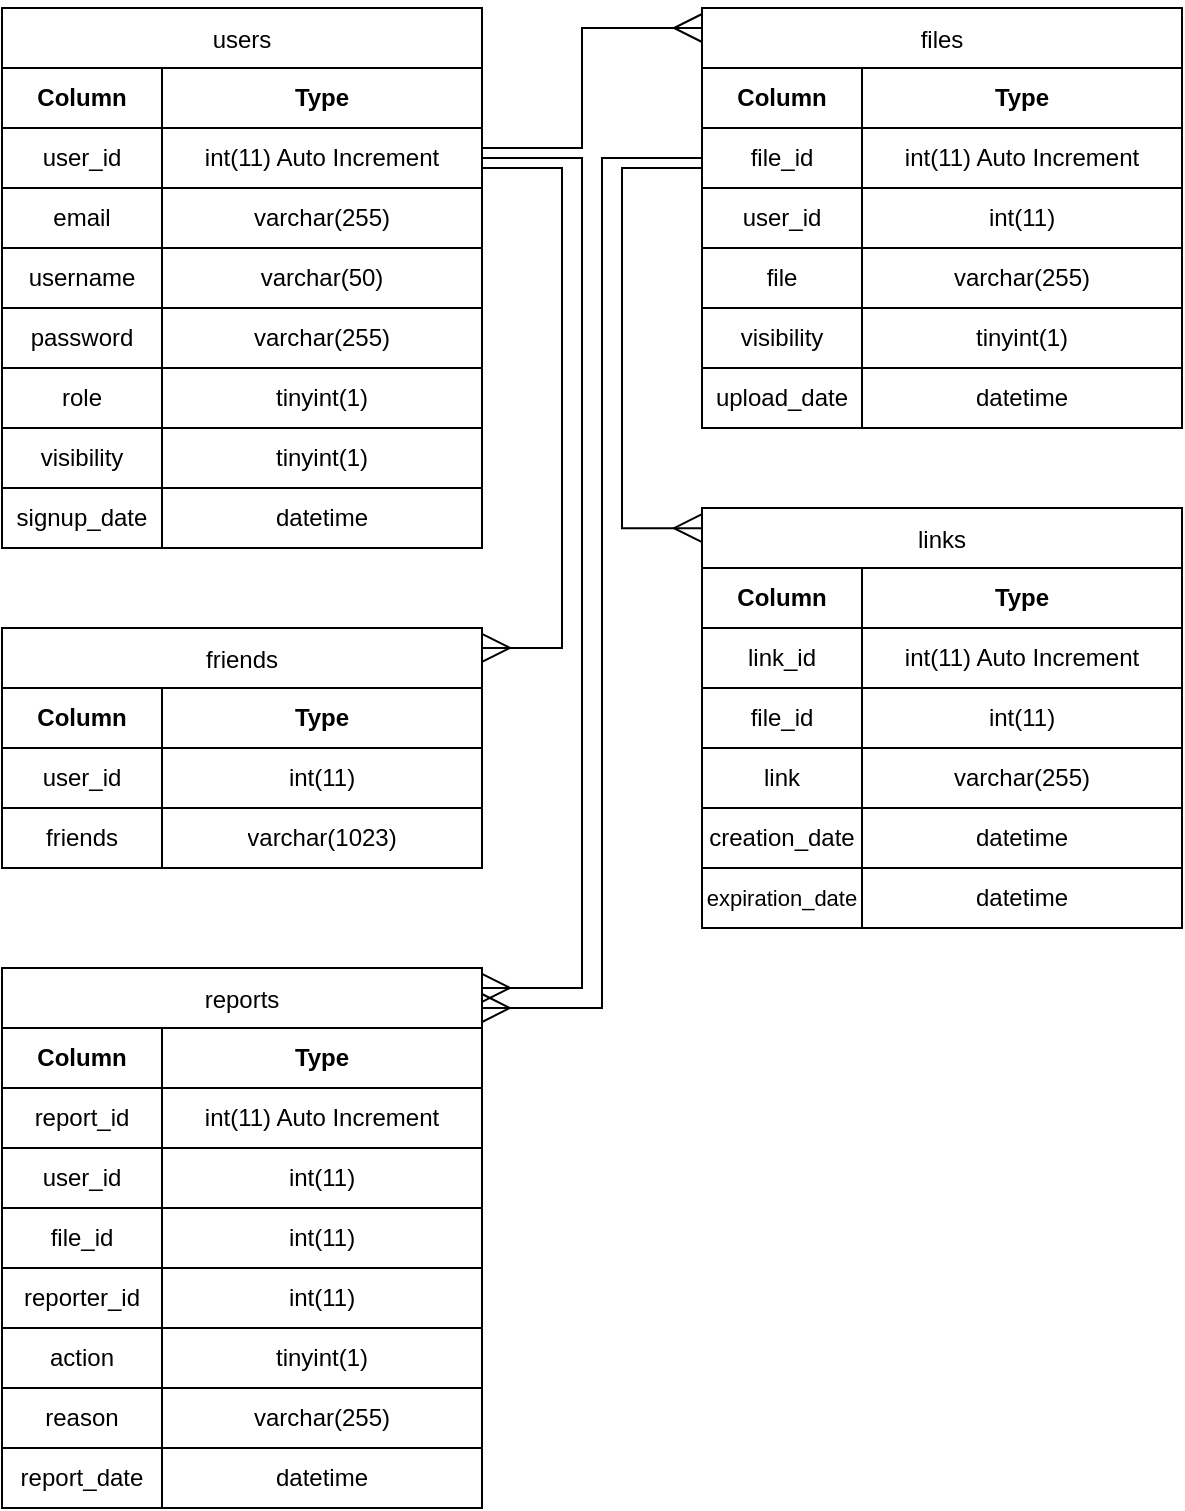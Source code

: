 <mxfile version="20.8.16" type="device"><diagram name="Page-1" id="G2izDF74WhUzhPc2PE-J"><mxGraphModel dx="1434" dy="888" grid="1" gridSize="10" guides="1" tooltips="1" connect="1" arrows="1" fold="1" page="1" pageScale="1" pageWidth="827" pageHeight="1169" math="0" shadow="0"><root><mxCell id="0"/><mxCell id="1" parent="0"/><mxCell id="OBdcrok81roxmmiWcDIv-5" value="users" style="shape=table;startSize=30;container=1;collapsible=0;childLayout=tableLayout;" parent="1" vertex="1"><mxGeometry x="40" y="40" width="240" height="270.0" as="geometry"/></mxCell><mxCell id="OBdcrok81roxmmiWcDIv-6" value="" style="shape=tableRow;horizontal=0;startSize=0;swimlaneHead=0;swimlaneBody=0;strokeColor=inherit;top=0;left=0;bottom=0;right=0;collapsible=0;dropTarget=0;fillColor=none;points=[[0,0.5],[1,0.5]];portConstraint=eastwest;" parent="OBdcrok81roxmmiWcDIv-5" vertex="1"><mxGeometry y="30" width="240" height="30" as="geometry"/></mxCell><mxCell id="OBdcrok81roxmmiWcDIv-7" value="&lt;b&gt;Column&lt;/b&gt;" style="shape=partialRectangle;html=1;whiteSpace=wrap;connectable=0;strokeColor=inherit;overflow=hidden;fillColor=none;top=0;left=0;bottom=0;right=0;pointerEvents=1;" parent="OBdcrok81roxmmiWcDIv-6" vertex="1"><mxGeometry width="80" height="30" as="geometry"><mxRectangle width="80" height="30" as="alternateBounds"/></mxGeometry></mxCell><mxCell id="OBdcrok81roxmmiWcDIv-8" value="&lt;b&gt;Type&lt;/b&gt;" style="shape=partialRectangle;html=1;whiteSpace=wrap;connectable=0;strokeColor=inherit;overflow=hidden;fillColor=none;top=0;left=0;bottom=0;right=0;pointerEvents=1;" parent="OBdcrok81roxmmiWcDIv-6" vertex="1"><mxGeometry x="80" width="160" height="30" as="geometry"><mxRectangle width="160" height="30" as="alternateBounds"/></mxGeometry></mxCell><mxCell id="OBdcrok81roxmmiWcDIv-9" value="" style="shape=tableRow;horizontal=0;startSize=0;swimlaneHead=0;swimlaneBody=0;strokeColor=inherit;top=0;left=0;bottom=0;right=0;collapsible=0;dropTarget=0;fillColor=none;points=[[0,0.5],[1,0.5]];portConstraint=eastwest;" parent="OBdcrok81roxmmiWcDIv-5" vertex="1"><mxGeometry y="60" width="240" height="30" as="geometry"/></mxCell><mxCell id="OBdcrok81roxmmiWcDIv-10" value="user_id" style="shape=partialRectangle;html=1;whiteSpace=wrap;connectable=0;strokeColor=inherit;overflow=hidden;fillColor=none;top=0;left=0;bottom=0;right=0;pointerEvents=1;" parent="OBdcrok81roxmmiWcDIv-9" vertex="1"><mxGeometry width="80" height="30" as="geometry"><mxRectangle width="80" height="30" as="alternateBounds"/></mxGeometry></mxCell><mxCell id="OBdcrok81roxmmiWcDIv-11" value="int(11) Auto Increment" style="shape=partialRectangle;html=1;whiteSpace=wrap;connectable=0;strokeColor=inherit;overflow=hidden;fillColor=none;top=0;left=0;bottom=0;right=0;pointerEvents=1;" parent="OBdcrok81roxmmiWcDIv-9" vertex="1"><mxGeometry x="80" width="160" height="30" as="geometry"><mxRectangle width="160" height="30" as="alternateBounds"/></mxGeometry></mxCell><mxCell id="OBdcrok81roxmmiWcDIv-12" value="" style="shape=tableRow;horizontal=0;startSize=0;swimlaneHead=0;swimlaneBody=0;strokeColor=inherit;top=0;left=0;bottom=0;right=0;collapsible=0;dropTarget=0;fillColor=none;points=[[0,0.5],[1,0.5]];portConstraint=eastwest;" parent="OBdcrok81roxmmiWcDIv-5" vertex="1"><mxGeometry y="90" width="240" height="30" as="geometry"/></mxCell><mxCell id="OBdcrok81roxmmiWcDIv-13" value="email" style="shape=partialRectangle;html=1;whiteSpace=wrap;connectable=0;strokeColor=inherit;overflow=hidden;fillColor=none;top=0;left=0;bottom=0;right=0;pointerEvents=1;" parent="OBdcrok81roxmmiWcDIv-12" vertex="1"><mxGeometry width="80" height="30" as="geometry"><mxRectangle width="80" height="30" as="alternateBounds"/></mxGeometry></mxCell><mxCell id="OBdcrok81roxmmiWcDIv-14" value="varchar(255)" style="shape=partialRectangle;html=1;whiteSpace=wrap;connectable=0;strokeColor=inherit;overflow=hidden;fillColor=none;top=0;left=0;bottom=0;right=0;pointerEvents=1;" parent="OBdcrok81roxmmiWcDIv-12" vertex="1"><mxGeometry x="80" width="160" height="30" as="geometry"><mxRectangle width="160" height="30" as="alternateBounds"/></mxGeometry></mxCell><mxCell id="OBdcrok81roxmmiWcDIv-15" value="" style="shape=tableRow;horizontal=0;startSize=0;swimlaneHead=0;swimlaneBody=0;strokeColor=inherit;top=0;left=0;bottom=0;right=0;collapsible=0;dropTarget=0;fillColor=none;points=[[0,0.5],[1,0.5]];portConstraint=eastwest;" parent="OBdcrok81roxmmiWcDIv-5" vertex="1"><mxGeometry y="120" width="240" height="30" as="geometry"/></mxCell><mxCell id="OBdcrok81roxmmiWcDIv-16" value="username" style="shape=partialRectangle;html=1;whiteSpace=wrap;connectable=0;strokeColor=inherit;overflow=hidden;fillColor=none;top=0;left=0;bottom=0;right=0;pointerEvents=1;" parent="OBdcrok81roxmmiWcDIv-15" vertex="1"><mxGeometry width="80" height="30" as="geometry"><mxRectangle width="80" height="30" as="alternateBounds"/></mxGeometry></mxCell><mxCell id="OBdcrok81roxmmiWcDIv-17" value="varchar(50)" style="shape=partialRectangle;html=1;whiteSpace=wrap;connectable=0;strokeColor=inherit;overflow=hidden;fillColor=none;top=0;left=0;bottom=0;right=0;pointerEvents=1;" parent="OBdcrok81roxmmiWcDIv-15" vertex="1"><mxGeometry x="80" width="160" height="30" as="geometry"><mxRectangle width="160" height="30" as="alternateBounds"/></mxGeometry></mxCell><mxCell id="OBdcrok81roxmmiWcDIv-18" value="" style="shape=tableRow;horizontal=0;startSize=0;swimlaneHead=0;swimlaneBody=0;strokeColor=inherit;top=0;left=0;bottom=0;right=0;collapsible=0;dropTarget=0;fillColor=none;points=[[0,0.5],[1,0.5]];portConstraint=eastwest;" parent="OBdcrok81roxmmiWcDIv-5" vertex="1"><mxGeometry y="150" width="240" height="30" as="geometry"/></mxCell><mxCell id="OBdcrok81roxmmiWcDIv-19" value="password" style="shape=partialRectangle;html=1;whiteSpace=wrap;connectable=0;strokeColor=inherit;overflow=hidden;fillColor=none;top=0;left=0;bottom=0;right=0;pointerEvents=1;" parent="OBdcrok81roxmmiWcDIv-18" vertex="1"><mxGeometry width="80" height="30" as="geometry"><mxRectangle width="80" height="30" as="alternateBounds"/></mxGeometry></mxCell><mxCell id="OBdcrok81roxmmiWcDIv-20" value="varchar(255)" style="shape=partialRectangle;html=1;whiteSpace=wrap;connectable=0;strokeColor=inherit;overflow=hidden;fillColor=none;top=0;left=0;bottom=0;right=0;pointerEvents=1;" parent="OBdcrok81roxmmiWcDIv-18" vertex="1"><mxGeometry x="80" width="160" height="30" as="geometry"><mxRectangle width="160" height="30" as="alternateBounds"/></mxGeometry></mxCell><mxCell id="OBdcrok81roxmmiWcDIv-21" value="" style="shape=tableRow;horizontal=0;startSize=0;swimlaneHead=0;swimlaneBody=0;strokeColor=inherit;top=0;left=0;bottom=0;right=0;collapsible=0;dropTarget=0;fillColor=none;points=[[0,0.5],[1,0.5]];portConstraint=eastwest;" parent="OBdcrok81roxmmiWcDIv-5" vertex="1"><mxGeometry y="180" width="240" height="30" as="geometry"/></mxCell><mxCell id="OBdcrok81roxmmiWcDIv-22" value="role" style="shape=partialRectangle;html=1;whiteSpace=wrap;connectable=0;strokeColor=inherit;overflow=hidden;fillColor=none;top=0;left=0;bottom=0;right=0;pointerEvents=1;" parent="OBdcrok81roxmmiWcDIv-21" vertex="1"><mxGeometry width="80" height="30" as="geometry"><mxRectangle width="80" height="30" as="alternateBounds"/></mxGeometry></mxCell><mxCell id="OBdcrok81roxmmiWcDIv-23" value="tinyint(1)" style="shape=partialRectangle;html=1;whiteSpace=wrap;connectable=0;strokeColor=inherit;overflow=hidden;fillColor=none;top=0;left=0;bottom=0;right=0;pointerEvents=1;" parent="OBdcrok81roxmmiWcDIv-21" vertex="1"><mxGeometry x="80" width="160" height="30" as="geometry"><mxRectangle width="160" height="30" as="alternateBounds"/></mxGeometry></mxCell><mxCell id="OBdcrok81roxmmiWcDIv-24" value="" style="shape=tableRow;horizontal=0;startSize=0;swimlaneHead=0;swimlaneBody=0;strokeColor=inherit;top=0;left=0;bottom=0;right=0;collapsible=0;dropTarget=0;fillColor=none;points=[[0,0.5],[1,0.5]];portConstraint=eastwest;" parent="OBdcrok81roxmmiWcDIv-5" vertex="1"><mxGeometry y="210" width="240" height="30" as="geometry"/></mxCell><mxCell id="OBdcrok81roxmmiWcDIv-25" value="visibility" style="shape=partialRectangle;html=1;whiteSpace=wrap;connectable=0;strokeColor=inherit;overflow=hidden;fillColor=none;top=0;left=0;bottom=0;right=0;pointerEvents=1;" parent="OBdcrok81roxmmiWcDIv-24" vertex="1"><mxGeometry width="80" height="30" as="geometry"><mxRectangle width="80" height="30" as="alternateBounds"/></mxGeometry></mxCell><mxCell id="OBdcrok81roxmmiWcDIv-26" value="tinyint(1)" style="shape=partialRectangle;html=1;whiteSpace=wrap;connectable=0;strokeColor=inherit;overflow=hidden;fillColor=none;top=0;left=0;bottom=0;right=0;pointerEvents=1;" parent="OBdcrok81roxmmiWcDIv-24" vertex="1"><mxGeometry x="80" width="160" height="30" as="geometry"><mxRectangle width="160" height="30" as="alternateBounds"/></mxGeometry></mxCell><mxCell id="OBdcrok81roxmmiWcDIv-27" value="" style="shape=tableRow;horizontal=0;startSize=0;swimlaneHead=0;swimlaneBody=0;strokeColor=inherit;top=0;left=0;bottom=0;right=0;collapsible=0;dropTarget=0;fillColor=none;points=[[0,0.5],[1,0.5]];portConstraint=eastwest;" parent="OBdcrok81roxmmiWcDIv-5" vertex="1"><mxGeometry y="240" width="240" height="30" as="geometry"/></mxCell><mxCell id="OBdcrok81roxmmiWcDIv-28" value="signup_date" style="shape=partialRectangle;html=1;whiteSpace=wrap;connectable=0;strokeColor=inherit;overflow=hidden;fillColor=none;top=0;left=0;bottom=0;right=0;pointerEvents=1;" parent="OBdcrok81roxmmiWcDIv-27" vertex="1"><mxGeometry width="80" height="30" as="geometry"><mxRectangle width="80" height="30" as="alternateBounds"/></mxGeometry></mxCell><mxCell id="OBdcrok81roxmmiWcDIv-29" value="datetime" style="shape=partialRectangle;html=1;whiteSpace=wrap;connectable=0;strokeColor=inherit;overflow=hidden;fillColor=none;top=0;left=0;bottom=0;right=0;pointerEvents=1;" parent="OBdcrok81roxmmiWcDIv-27" vertex="1"><mxGeometry x="80" width="160" height="30" as="geometry"><mxRectangle width="160" height="30" as="alternateBounds"/></mxGeometry></mxCell><mxCell id="OBdcrok81roxmmiWcDIv-50" value="friends" style="shape=table;startSize=30;container=1;collapsible=0;childLayout=tableLayout;" parent="1" vertex="1"><mxGeometry x="40" y="350" width="240" height="120" as="geometry"/></mxCell><mxCell id="OBdcrok81roxmmiWcDIv-51" value="" style="shape=tableRow;horizontal=0;startSize=0;swimlaneHead=0;swimlaneBody=0;strokeColor=inherit;top=0;left=0;bottom=0;right=0;collapsible=0;dropTarget=0;fillColor=none;points=[[0,0.5],[1,0.5]];portConstraint=eastwest;" parent="OBdcrok81roxmmiWcDIv-50" vertex="1"><mxGeometry y="30" width="240" height="30" as="geometry"/></mxCell><mxCell id="OBdcrok81roxmmiWcDIv-52" value="&lt;b&gt;Column&lt;/b&gt;" style="shape=partialRectangle;html=1;whiteSpace=wrap;connectable=0;strokeColor=inherit;overflow=hidden;fillColor=none;top=0;left=0;bottom=0;right=0;pointerEvents=1;" parent="OBdcrok81roxmmiWcDIv-51" vertex="1"><mxGeometry width="80" height="30" as="geometry"><mxRectangle width="80" height="30" as="alternateBounds"/></mxGeometry></mxCell><mxCell id="OBdcrok81roxmmiWcDIv-53" value="&lt;b&gt;Type&lt;/b&gt;" style="shape=partialRectangle;html=1;whiteSpace=wrap;connectable=0;strokeColor=inherit;overflow=hidden;fillColor=none;top=0;left=0;bottom=0;right=0;pointerEvents=1;" parent="OBdcrok81roxmmiWcDIv-51" vertex="1"><mxGeometry x="80" width="160" height="30" as="geometry"><mxRectangle width="160" height="30" as="alternateBounds"/></mxGeometry></mxCell><mxCell id="OBdcrok81roxmmiWcDIv-54" value="" style="shape=tableRow;horizontal=0;startSize=0;swimlaneHead=0;swimlaneBody=0;strokeColor=inherit;top=0;left=0;bottom=0;right=0;collapsible=0;dropTarget=0;fillColor=none;points=[[0,0.5],[1,0.5]];portConstraint=eastwest;" parent="OBdcrok81roxmmiWcDIv-50" vertex="1"><mxGeometry y="60" width="240" height="30" as="geometry"/></mxCell><mxCell id="OBdcrok81roxmmiWcDIv-55" value="user_id" style="shape=partialRectangle;html=1;whiteSpace=wrap;connectable=0;strokeColor=inherit;overflow=hidden;fillColor=none;top=0;left=0;bottom=0;right=0;pointerEvents=1;" parent="OBdcrok81roxmmiWcDIv-54" vertex="1"><mxGeometry width="80" height="30" as="geometry"><mxRectangle width="80" height="30" as="alternateBounds"/></mxGeometry></mxCell><mxCell id="OBdcrok81roxmmiWcDIv-56" value="int(11)" style="shape=partialRectangle;html=1;whiteSpace=wrap;connectable=0;strokeColor=inherit;overflow=hidden;fillColor=none;top=0;left=0;bottom=0;right=0;pointerEvents=1;" parent="OBdcrok81roxmmiWcDIv-54" vertex="1"><mxGeometry x="80" width="160" height="30" as="geometry"><mxRectangle width="160" height="30" as="alternateBounds"/></mxGeometry></mxCell><mxCell id="OBdcrok81roxmmiWcDIv-57" value="" style="shape=tableRow;horizontal=0;startSize=0;swimlaneHead=0;swimlaneBody=0;strokeColor=inherit;top=0;left=0;bottom=0;right=0;collapsible=0;dropTarget=0;fillColor=none;points=[[0,0.5],[1,0.5]];portConstraint=eastwest;" parent="OBdcrok81roxmmiWcDIv-50" vertex="1"><mxGeometry y="90" width="240" height="30" as="geometry"/></mxCell><mxCell id="OBdcrok81roxmmiWcDIv-58" value="friends" style="shape=partialRectangle;html=1;whiteSpace=wrap;connectable=0;strokeColor=inherit;overflow=hidden;fillColor=none;top=0;left=0;bottom=0;right=0;pointerEvents=1;" parent="OBdcrok81roxmmiWcDIv-57" vertex="1"><mxGeometry width="80" height="30" as="geometry"><mxRectangle width="80" height="30" as="alternateBounds"/></mxGeometry></mxCell><mxCell id="OBdcrok81roxmmiWcDIv-59" value="varchar(1023)" style="shape=partialRectangle;html=1;whiteSpace=wrap;connectable=0;strokeColor=inherit;overflow=hidden;fillColor=none;top=0;left=0;bottom=0;right=0;pointerEvents=1;" parent="OBdcrok81roxmmiWcDIv-57" vertex="1"><mxGeometry x="80" width="160" height="30" as="geometry"><mxRectangle width="160" height="30" as="alternateBounds"/></mxGeometry></mxCell><mxCell id="OBdcrok81roxmmiWcDIv-62" value="reports" style="shape=table;startSize=30;container=1;collapsible=0;childLayout=tableLayout;" parent="1" vertex="1"><mxGeometry x="40" y="520" width="240" height="270" as="geometry"/></mxCell><mxCell id="OBdcrok81roxmmiWcDIv-63" value="" style="shape=tableRow;horizontal=0;startSize=0;swimlaneHead=0;swimlaneBody=0;strokeColor=inherit;top=0;left=0;bottom=0;right=0;collapsible=0;dropTarget=0;fillColor=none;points=[[0,0.5],[1,0.5]];portConstraint=eastwest;" parent="OBdcrok81roxmmiWcDIv-62" vertex="1"><mxGeometry y="30" width="240" height="30" as="geometry"/></mxCell><mxCell id="OBdcrok81roxmmiWcDIv-64" value="&lt;b&gt;Column&lt;/b&gt;" style="shape=partialRectangle;html=1;whiteSpace=wrap;connectable=0;strokeColor=inherit;overflow=hidden;fillColor=none;top=0;left=0;bottom=0;right=0;pointerEvents=1;" parent="OBdcrok81roxmmiWcDIv-63" vertex="1"><mxGeometry width="80" height="30" as="geometry"><mxRectangle width="80" height="30" as="alternateBounds"/></mxGeometry></mxCell><mxCell id="OBdcrok81roxmmiWcDIv-65" value="Type" style="shape=partialRectangle;html=1;whiteSpace=wrap;connectable=0;strokeColor=inherit;overflow=hidden;fillColor=none;top=0;left=0;bottom=0;right=0;pointerEvents=1;fontStyle=1" parent="OBdcrok81roxmmiWcDIv-63" vertex="1"><mxGeometry x="80" width="160" height="30" as="geometry"><mxRectangle width="160" height="30" as="alternateBounds"/></mxGeometry></mxCell><mxCell id="OBdcrok81roxmmiWcDIv-66" value="" style="shape=tableRow;horizontal=0;startSize=0;swimlaneHead=0;swimlaneBody=0;strokeColor=inherit;top=0;left=0;bottom=0;right=0;collapsible=0;dropTarget=0;fillColor=none;points=[[0,0.5],[1,0.5]];portConstraint=eastwest;" parent="OBdcrok81roxmmiWcDIv-62" vertex="1"><mxGeometry y="60" width="240" height="30" as="geometry"/></mxCell><mxCell id="OBdcrok81roxmmiWcDIv-67" value="report_id" style="shape=partialRectangle;html=1;whiteSpace=wrap;connectable=0;strokeColor=inherit;overflow=hidden;fillColor=none;top=0;left=0;bottom=0;right=0;pointerEvents=1;" parent="OBdcrok81roxmmiWcDIv-66" vertex="1"><mxGeometry width="80" height="30" as="geometry"><mxRectangle width="80" height="30" as="alternateBounds"/></mxGeometry></mxCell><mxCell id="OBdcrok81roxmmiWcDIv-68" value="int(11) Auto Increment" style="shape=partialRectangle;html=1;whiteSpace=wrap;connectable=0;strokeColor=inherit;overflow=hidden;fillColor=none;top=0;left=0;bottom=0;right=0;pointerEvents=1;" parent="OBdcrok81roxmmiWcDIv-66" vertex="1"><mxGeometry x="80" width="160" height="30" as="geometry"><mxRectangle width="160" height="30" as="alternateBounds"/></mxGeometry></mxCell><mxCell id="OBdcrok81roxmmiWcDIv-69" value="" style="shape=tableRow;horizontal=0;startSize=0;swimlaneHead=0;swimlaneBody=0;strokeColor=inherit;top=0;left=0;bottom=0;right=0;collapsible=0;dropTarget=0;fillColor=none;points=[[0,0.5],[1,0.5]];portConstraint=eastwest;" parent="OBdcrok81roxmmiWcDIv-62" vertex="1"><mxGeometry y="90" width="240" height="30" as="geometry"/></mxCell><mxCell id="OBdcrok81roxmmiWcDIv-70" value="user_id" style="shape=partialRectangle;html=1;whiteSpace=wrap;connectable=0;strokeColor=inherit;overflow=hidden;fillColor=none;top=0;left=0;bottom=0;right=0;pointerEvents=1;" parent="OBdcrok81roxmmiWcDIv-69" vertex="1"><mxGeometry width="80" height="30" as="geometry"><mxRectangle width="80" height="30" as="alternateBounds"/></mxGeometry></mxCell><mxCell id="OBdcrok81roxmmiWcDIv-71" value="int(11)" style="shape=partialRectangle;html=1;whiteSpace=wrap;connectable=0;strokeColor=inherit;overflow=hidden;fillColor=none;top=0;left=0;bottom=0;right=0;pointerEvents=1;" parent="OBdcrok81roxmmiWcDIv-69" vertex="1"><mxGeometry x="80" width="160" height="30" as="geometry"><mxRectangle width="160" height="30" as="alternateBounds"/></mxGeometry></mxCell><mxCell id="OBdcrok81roxmmiWcDIv-72" value="" style="shape=tableRow;horizontal=0;startSize=0;swimlaneHead=0;swimlaneBody=0;strokeColor=inherit;top=0;left=0;bottom=0;right=0;collapsible=0;dropTarget=0;fillColor=none;points=[[0,0.5],[1,0.5]];portConstraint=eastwest;" parent="OBdcrok81roxmmiWcDIv-62" vertex="1"><mxGeometry y="120" width="240" height="30" as="geometry"/></mxCell><mxCell id="OBdcrok81roxmmiWcDIv-73" value="file_id" style="shape=partialRectangle;html=1;whiteSpace=wrap;connectable=0;strokeColor=inherit;overflow=hidden;fillColor=none;top=0;left=0;bottom=0;right=0;pointerEvents=1;" parent="OBdcrok81roxmmiWcDIv-72" vertex="1"><mxGeometry width="80" height="30" as="geometry"><mxRectangle width="80" height="30" as="alternateBounds"/></mxGeometry></mxCell><mxCell id="OBdcrok81roxmmiWcDIv-74" value="int(11)" style="shape=partialRectangle;html=1;whiteSpace=wrap;connectable=0;strokeColor=inherit;overflow=hidden;fillColor=none;top=0;left=0;bottom=0;right=0;pointerEvents=1;" parent="OBdcrok81roxmmiWcDIv-72" vertex="1"><mxGeometry x="80" width="160" height="30" as="geometry"><mxRectangle width="160" height="30" as="alternateBounds"/></mxGeometry></mxCell><mxCell id="OBdcrok81roxmmiWcDIv-75" value="" style="shape=tableRow;horizontal=0;startSize=0;swimlaneHead=0;swimlaneBody=0;strokeColor=inherit;top=0;left=0;bottom=0;right=0;collapsible=0;dropTarget=0;fillColor=none;points=[[0,0.5],[1,0.5]];portConstraint=eastwest;" parent="OBdcrok81roxmmiWcDIv-62" vertex="1"><mxGeometry y="150" width="240" height="30" as="geometry"/></mxCell><mxCell id="OBdcrok81roxmmiWcDIv-76" value="reporter_id" style="shape=partialRectangle;html=1;whiteSpace=wrap;connectable=0;strokeColor=inherit;overflow=hidden;fillColor=none;top=0;left=0;bottom=0;right=0;pointerEvents=1;" parent="OBdcrok81roxmmiWcDIv-75" vertex="1"><mxGeometry width="80" height="30" as="geometry"><mxRectangle width="80" height="30" as="alternateBounds"/></mxGeometry></mxCell><mxCell id="OBdcrok81roxmmiWcDIv-77" value="int(11)" style="shape=partialRectangle;html=1;whiteSpace=wrap;connectable=0;strokeColor=inherit;overflow=hidden;fillColor=none;top=0;left=0;bottom=0;right=0;pointerEvents=1;" parent="OBdcrok81roxmmiWcDIv-75" vertex="1"><mxGeometry x="80" width="160" height="30" as="geometry"><mxRectangle width="160" height="30" as="alternateBounds"/></mxGeometry></mxCell><mxCell id="OBdcrok81roxmmiWcDIv-78" value="" style="shape=tableRow;horizontal=0;startSize=0;swimlaneHead=0;swimlaneBody=0;strokeColor=inherit;top=0;left=0;bottom=0;right=0;collapsible=0;dropTarget=0;fillColor=none;points=[[0,0.5],[1,0.5]];portConstraint=eastwest;" parent="OBdcrok81roxmmiWcDIv-62" vertex="1"><mxGeometry y="180" width="240" height="30" as="geometry"/></mxCell><mxCell id="OBdcrok81roxmmiWcDIv-79" value="action" style="shape=partialRectangle;html=1;whiteSpace=wrap;connectable=0;strokeColor=inherit;overflow=hidden;fillColor=none;top=0;left=0;bottom=0;right=0;pointerEvents=1;" parent="OBdcrok81roxmmiWcDIv-78" vertex="1"><mxGeometry width="80" height="30" as="geometry"><mxRectangle width="80" height="30" as="alternateBounds"/></mxGeometry></mxCell><mxCell id="OBdcrok81roxmmiWcDIv-80" value="tinyint(1)" style="shape=partialRectangle;html=1;whiteSpace=wrap;connectable=0;strokeColor=inherit;overflow=hidden;fillColor=none;top=0;left=0;bottom=0;right=0;pointerEvents=1;" parent="OBdcrok81roxmmiWcDIv-78" vertex="1"><mxGeometry x="80" width="160" height="30" as="geometry"><mxRectangle width="160" height="30" as="alternateBounds"/></mxGeometry></mxCell><mxCell id="OBdcrok81roxmmiWcDIv-81" value="" style="shape=tableRow;horizontal=0;startSize=0;swimlaneHead=0;swimlaneBody=0;strokeColor=inherit;top=0;left=0;bottom=0;right=0;collapsible=0;dropTarget=0;fillColor=none;points=[[0,0.5],[1,0.5]];portConstraint=eastwest;" parent="OBdcrok81roxmmiWcDIv-62" vertex="1"><mxGeometry y="210" width="240" height="30" as="geometry"/></mxCell><mxCell id="OBdcrok81roxmmiWcDIv-82" value="reason" style="shape=partialRectangle;html=1;whiteSpace=wrap;connectable=0;strokeColor=inherit;overflow=hidden;fillColor=none;top=0;left=0;bottom=0;right=0;pointerEvents=1;" parent="OBdcrok81roxmmiWcDIv-81" vertex="1"><mxGeometry width="80" height="30" as="geometry"><mxRectangle width="80" height="30" as="alternateBounds"/></mxGeometry></mxCell><mxCell id="OBdcrok81roxmmiWcDIv-83" value="varchar(255)" style="shape=partialRectangle;html=1;whiteSpace=wrap;connectable=0;strokeColor=inherit;overflow=hidden;fillColor=none;top=0;left=0;bottom=0;right=0;pointerEvents=1;" parent="OBdcrok81roxmmiWcDIv-81" vertex="1"><mxGeometry x="80" width="160" height="30" as="geometry"><mxRectangle width="160" height="30" as="alternateBounds"/></mxGeometry></mxCell><mxCell id="OBdcrok81roxmmiWcDIv-84" value="" style="shape=tableRow;horizontal=0;startSize=0;swimlaneHead=0;swimlaneBody=0;strokeColor=inherit;top=0;left=0;bottom=0;right=0;collapsible=0;dropTarget=0;fillColor=none;points=[[0,0.5],[1,0.5]];portConstraint=eastwest;" parent="OBdcrok81roxmmiWcDIv-62" vertex="1"><mxGeometry y="240" width="240" height="30" as="geometry"/></mxCell><mxCell id="OBdcrok81roxmmiWcDIv-85" value="report_date" style="shape=partialRectangle;html=1;whiteSpace=wrap;connectable=0;strokeColor=inherit;overflow=hidden;fillColor=none;top=0;left=0;bottom=0;right=0;pointerEvents=1;" parent="OBdcrok81roxmmiWcDIv-84" vertex="1"><mxGeometry width="80" height="30" as="geometry"><mxRectangle width="80" height="30" as="alternateBounds"/></mxGeometry></mxCell><mxCell id="OBdcrok81roxmmiWcDIv-86" value="datetime" style="shape=partialRectangle;html=1;whiteSpace=wrap;connectable=0;strokeColor=inherit;overflow=hidden;fillColor=none;top=0;left=0;bottom=0;right=0;pointerEvents=1;" parent="OBdcrok81roxmmiWcDIv-84" vertex="1"><mxGeometry x="80" width="160" height="30" as="geometry"><mxRectangle width="160" height="30" as="alternateBounds"/></mxGeometry></mxCell><mxCell id="OBdcrok81roxmmiWcDIv-126" value="files" style="shape=table;startSize=30;container=1;collapsible=0;childLayout=tableLayout;" parent="1" vertex="1"><mxGeometry x="390" y="40" width="240" height="210" as="geometry"/></mxCell><mxCell id="OBdcrok81roxmmiWcDIv-127" value="" style="shape=tableRow;horizontal=0;startSize=0;swimlaneHead=0;swimlaneBody=0;strokeColor=inherit;top=0;left=0;bottom=0;right=0;collapsible=0;dropTarget=0;fillColor=none;points=[[0,0.5],[1,0.5]];portConstraint=eastwest;" parent="OBdcrok81roxmmiWcDIv-126" vertex="1"><mxGeometry y="30" width="240" height="30" as="geometry"/></mxCell><mxCell id="OBdcrok81roxmmiWcDIv-128" value="&lt;b style=&quot;border-color: var(--border-color);&quot;&gt;Column&lt;/b&gt;" style="shape=partialRectangle;html=1;whiteSpace=wrap;connectable=0;strokeColor=inherit;overflow=hidden;fillColor=none;top=0;left=0;bottom=0;right=0;pointerEvents=1;" parent="OBdcrok81roxmmiWcDIv-127" vertex="1"><mxGeometry width="80" height="30" as="geometry"><mxRectangle width="80" height="30" as="alternateBounds"/></mxGeometry></mxCell><mxCell id="OBdcrok81roxmmiWcDIv-129" value="&lt;b&gt;Type&lt;/b&gt;" style="shape=partialRectangle;html=1;whiteSpace=wrap;connectable=0;strokeColor=inherit;overflow=hidden;fillColor=none;top=0;left=0;bottom=0;right=0;pointerEvents=1;" parent="OBdcrok81roxmmiWcDIv-127" vertex="1"><mxGeometry x="80" width="160" height="30" as="geometry"><mxRectangle width="160" height="30" as="alternateBounds"/></mxGeometry></mxCell><mxCell id="OBdcrok81roxmmiWcDIv-130" value="" style="shape=tableRow;horizontal=0;startSize=0;swimlaneHead=0;swimlaneBody=0;strokeColor=inherit;top=0;left=0;bottom=0;right=0;collapsible=0;dropTarget=0;fillColor=none;points=[[0,0.5],[1,0.5]];portConstraint=eastwest;" parent="OBdcrok81roxmmiWcDIv-126" vertex="1"><mxGeometry y="60" width="240" height="30" as="geometry"/></mxCell><mxCell id="OBdcrok81roxmmiWcDIv-131" value="file_id" style="shape=partialRectangle;html=1;whiteSpace=wrap;connectable=0;strokeColor=inherit;overflow=hidden;fillColor=none;top=0;left=0;bottom=0;right=0;pointerEvents=1;" parent="OBdcrok81roxmmiWcDIv-130" vertex="1"><mxGeometry width="80" height="30" as="geometry"><mxRectangle width="80" height="30" as="alternateBounds"/></mxGeometry></mxCell><mxCell id="OBdcrok81roxmmiWcDIv-132" value="int(11) Auto Increment" style="shape=partialRectangle;html=1;whiteSpace=wrap;connectable=0;strokeColor=inherit;overflow=hidden;fillColor=none;top=0;left=0;bottom=0;right=0;pointerEvents=1;" parent="OBdcrok81roxmmiWcDIv-130" vertex="1"><mxGeometry x="80" width="160" height="30" as="geometry"><mxRectangle width="160" height="30" as="alternateBounds"/></mxGeometry></mxCell><mxCell id="OBdcrok81roxmmiWcDIv-133" value="" style="shape=tableRow;horizontal=0;startSize=0;swimlaneHead=0;swimlaneBody=0;strokeColor=inherit;top=0;left=0;bottom=0;right=0;collapsible=0;dropTarget=0;fillColor=none;points=[[0,0.5],[1,0.5]];portConstraint=eastwest;" parent="OBdcrok81roxmmiWcDIv-126" vertex="1"><mxGeometry y="90" width="240" height="30" as="geometry"/></mxCell><mxCell id="OBdcrok81roxmmiWcDIv-134" value="user_id" style="shape=partialRectangle;html=1;whiteSpace=wrap;connectable=0;strokeColor=inherit;overflow=hidden;fillColor=none;top=0;left=0;bottom=0;right=0;pointerEvents=1;" parent="OBdcrok81roxmmiWcDIv-133" vertex="1"><mxGeometry width="80" height="30" as="geometry"><mxRectangle width="80" height="30" as="alternateBounds"/></mxGeometry></mxCell><mxCell id="OBdcrok81roxmmiWcDIv-135" value="int(11)" style="shape=partialRectangle;html=1;whiteSpace=wrap;connectable=0;strokeColor=inherit;overflow=hidden;fillColor=none;top=0;left=0;bottom=0;right=0;pointerEvents=1;" parent="OBdcrok81roxmmiWcDIv-133" vertex="1"><mxGeometry x="80" width="160" height="30" as="geometry"><mxRectangle width="160" height="30" as="alternateBounds"/></mxGeometry></mxCell><mxCell id="OBdcrok81roxmmiWcDIv-136" value="" style="shape=tableRow;horizontal=0;startSize=0;swimlaneHead=0;swimlaneBody=0;strokeColor=inherit;top=0;left=0;bottom=0;right=0;collapsible=0;dropTarget=0;fillColor=none;points=[[0,0.5],[1,0.5]];portConstraint=eastwest;" parent="OBdcrok81roxmmiWcDIv-126" vertex="1"><mxGeometry y="120" width="240" height="30" as="geometry"/></mxCell><mxCell id="OBdcrok81roxmmiWcDIv-137" value="file" style="shape=partialRectangle;html=1;whiteSpace=wrap;connectable=0;strokeColor=inherit;overflow=hidden;fillColor=none;top=0;left=0;bottom=0;right=0;pointerEvents=1;" parent="OBdcrok81roxmmiWcDIv-136" vertex="1"><mxGeometry width="80" height="30" as="geometry"><mxRectangle width="80" height="30" as="alternateBounds"/></mxGeometry></mxCell><mxCell id="OBdcrok81roxmmiWcDIv-138" value="varchar(255)" style="shape=partialRectangle;html=1;whiteSpace=wrap;connectable=0;strokeColor=inherit;overflow=hidden;fillColor=none;top=0;left=0;bottom=0;right=0;pointerEvents=1;" parent="OBdcrok81roxmmiWcDIv-136" vertex="1"><mxGeometry x="80" width="160" height="30" as="geometry"><mxRectangle width="160" height="30" as="alternateBounds"/></mxGeometry></mxCell><mxCell id="OBdcrok81roxmmiWcDIv-142" value="" style="shape=tableRow;horizontal=0;startSize=0;swimlaneHead=0;swimlaneBody=0;strokeColor=inherit;top=0;left=0;bottom=0;right=0;collapsible=0;dropTarget=0;fillColor=none;points=[[0,0.5],[1,0.5]];portConstraint=eastwest;" parent="OBdcrok81roxmmiWcDIv-126" vertex="1"><mxGeometry y="150" width="240" height="30" as="geometry"/></mxCell><mxCell id="OBdcrok81roxmmiWcDIv-143" value="visibility" style="shape=partialRectangle;html=1;whiteSpace=wrap;connectable=0;strokeColor=inherit;overflow=hidden;fillColor=none;top=0;left=0;bottom=0;right=0;pointerEvents=1;" parent="OBdcrok81roxmmiWcDIv-142" vertex="1"><mxGeometry width="80" height="30" as="geometry"><mxRectangle width="80" height="30" as="alternateBounds"/></mxGeometry></mxCell><mxCell id="OBdcrok81roxmmiWcDIv-144" value="tinyint(1)" style="shape=partialRectangle;html=1;whiteSpace=wrap;connectable=0;strokeColor=inherit;overflow=hidden;fillColor=none;top=0;left=0;bottom=0;right=0;pointerEvents=1;" parent="OBdcrok81roxmmiWcDIv-142" vertex="1"><mxGeometry x="80" width="160" height="30" as="geometry"><mxRectangle width="160" height="30" as="alternateBounds"/></mxGeometry></mxCell><mxCell id="OBdcrok81roxmmiWcDIv-145" value="" style="shape=tableRow;horizontal=0;startSize=0;swimlaneHead=0;swimlaneBody=0;strokeColor=inherit;top=0;left=0;bottom=0;right=0;collapsible=0;dropTarget=0;fillColor=none;points=[[0,0.5],[1,0.5]];portConstraint=eastwest;" parent="OBdcrok81roxmmiWcDIv-126" vertex="1"><mxGeometry y="180" width="240" height="30" as="geometry"/></mxCell><mxCell id="OBdcrok81roxmmiWcDIv-146" value="upload_date" style="shape=partialRectangle;html=1;whiteSpace=wrap;connectable=0;strokeColor=inherit;overflow=hidden;fillColor=none;top=0;left=0;bottom=0;right=0;pointerEvents=1;" parent="OBdcrok81roxmmiWcDIv-145" vertex="1"><mxGeometry width="80" height="30" as="geometry"><mxRectangle width="80" height="30" as="alternateBounds"/></mxGeometry></mxCell><mxCell id="OBdcrok81roxmmiWcDIv-147" value="datetime" style="shape=partialRectangle;html=1;whiteSpace=wrap;connectable=0;strokeColor=inherit;overflow=hidden;fillColor=none;top=0;left=0;bottom=0;right=0;pointerEvents=1;" parent="OBdcrok81roxmmiWcDIv-145" vertex="1"><mxGeometry x="80" width="160" height="30" as="geometry"><mxRectangle width="160" height="30" as="alternateBounds"/></mxGeometry></mxCell><mxCell id="OBdcrok81roxmmiWcDIv-148" value="links" style="shape=table;startSize=30;container=1;collapsible=0;childLayout=tableLayout;" parent="1" vertex="1"><mxGeometry x="390" y="290" width="240" height="210" as="geometry"/></mxCell><mxCell id="OBdcrok81roxmmiWcDIv-149" value="" style="shape=tableRow;horizontal=0;startSize=0;swimlaneHead=0;swimlaneBody=0;strokeColor=inherit;top=0;left=0;bottom=0;right=0;collapsible=0;dropTarget=0;fillColor=none;points=[[0,0.5],[1,0.5]];portConstraint=eastwest;" parent="OBdcrok81roxmmiWcDIv-148" vertex="1"><mxGeometry y="30" width="240" height="30" as="geometry"/></mxCell><mxCell id="OBdcrok81roxmmiWcDIv-150" value="&lt;b&gt;Column&lt;/b&gt;" style="shape=partialRectangle;html=1;whiteSpace=wrap;connectable=0;strokeColor=inherit;overflow=hidden;fillColor=none;top=0;left=0;bottom=0;right=0;pointerEvents=1;" parent="OBdcrok81roxmmiWcDIv-149" vertex="1"><mxGeometry width="80" height="30" as="geometry"><mxRectangle width="80" height="30" as="alternateBounds"/></mxGeometry></mxCell><mxCell id="OBdcrok81roxmmiWcDIv-151" value="&lt;b&gt;Type&lt;/b&gt;" style="shape=partialRectangle;html=1;whiteSpace=wrap;connectable=0;strokeColor=inherit;overflow=hidden;fillColor=none;top=0;left=0;bottom=0;right=0;pointerEvents=1;" parent="OBdcrok81roxmmiWcDIv-149" vertex="1"><mxGeometry x="80" width="160" height="30" as="geometry"><mxRectangle width="160" height="30" as="alternateBounds"/></mxGeometry></mxCell><mxCell id="OBdcrok81roxmmiWcDIv-152" value="" style="shape=tableRow;horizontal=0;startSize=0;swimlaneHead=0;swimlaneBody=0;strokeColor=inherit;top=0;left=0;bottom=0;right=0;collapsible=0;dropTarget=0;fillColor=none;points=[[0,0.5],[1,0.5]];portConstraint=eastwest;" parent="OBdcrok81roxmmiWcDIv-148" vertex="1"><mxGeometry y="60" width="240" height="30" as="geometry"/></mxCell><mxCell id="OBdcrok81roxmmiWcDIv-153" value="link_id" style="shape=partialRectangle;html=1;whiteSpace=wrap;connectable=0;strokeColor=inherit;overflow=hidden;fillColor=none;top=0;left=0;bottom=0;right=0;pointerEvents=1;" parent="OBdcrok81roxmmiWcDIv-152" vertex="1"><mxGeometry width="80" height="30" as="geometry"><mxRectangle width="80" height="30" as="alternateBounds"/></mxGeometry></mxCell><mxCell id="OBdcrok81roxmmiWcDIv-154" value="int(11) Auto Increment" style="shape=partialRectangle;html=1;whiteSpace=wrap;connectable=0;strokeColor=inherit;overflow=hidden;fillColor=none;top=0;left=0;bottom=0;right=0;pointerEvents=1;" parent="OBdcrok81roxmmiWcDIv-152" vertex="1"><mxGeometry x="80" width="160" height="30" as="geometry"><mxRectangle width="160" height="30" as="alternateBounds"/></mxGeometry></mxCell><mxCell id="OBdcrok81roxmmiWcDIv-155" value="" style="shape=tableRow;horizontal=0;startSize=0;swimlaneHead=0;swimlaneBody=0;strokeColor=inherit;top=0;left=0;bottom=0;right=0;collapsible=0;dropTarget=0;fillColor=none;points=[[0,0.5],[1,0.5]];portConstraint=eastwest;" parent="OBdcrok81roxmmiWcDIv-148" vertex="1"><mxGeometry y="90" width="240" height="30" as="geometry"/></mxCell><mxCell id="OBdcrok81roxmmiWcDIv-156" value="file_id" style="shape=partialRectangle;html=1;whiteSpace=wrap;connectable=0;strokeColor=inherit;overflow=hidden;fillColor=none;top=0;left=0;bottom=0;right=0;pointerEvents=1;" parent="OBdcrok81roxmmiWcDIv-155" vertex="1"><mxGeometry width="80" height="30" as="geometry"><mxRectangle width="80" height="30" as="alternateBounds"/></mxGeometry></mxCell><mxCell id="OBdcrok81roxmmiWcDIv-157" value="int(11)" style="shape=partialRectangle;html=1;whiteSpace=wrap;connectable=0;strokeColor=inherit;overflow=hidden;fillColor=none;top=0;left=0;bottom=0;right=0;pointerEvents=1;" parent="OBdcrok81roxmmiWcDIv-155" vertex="1"><mxGeometry x="80" width="160" height="30" as="geometry"><mxRectangle width="160" height="30" as="alternateBounds"/></mxGeometry></mxCell><mxCell id="OBdcrok81roxmmiWcDIv-158" value="" style="shape=tableRow;horizontal=0;startSize=0;swimlaneHead=0;swimlaneBody=0;strokeColor=inherit;top=0;left=0;bottom=0;right=0;collapsible=0;dropTarget=0;fillColor=none;points=[[0,0.5],[1,0.5]];portConstraint=eastwest;" parent="OBdcrok81roxmmiWcDIv-148" vertex="1"><mxGeometry y="120" width="240" height="30" as="geometry"/></mxCell><mxCell id="OBdcrok81roxmmiWcDIv-159" value="link" style="shape=partialRectangle;html=1;whiteSpace=wrap;connectable=0;strokeColor=inherit;overflow=hidden;fillColor=none;top=0;left=0;bottom=0;right=0;pointerEvents=1;" parent="OBdcrok81roxmmiWcDIv-158" vertex="1"><mxGeometry width="80" height="30" as="geometry"><mxRectangle width="80" height="30" as="alternateBounds"/></mxGeometry></mxCell><mxCell id="OBdcrok81roxmmiWcDIv-160" value="varchar(255)" style="shape=partialRectangle;html=1;whiteSpace=wrap;connectable=0;strokeColor=inherit;overflow=hidden;fillColor=none;top=0;left=0;bottom=0;right=0;pointerEvents=1;" parent="OBdcrok81roxmmiWcDIv-158" vertex="1"><mxGeometry x="80" width="160" height="30" as="geometry"><mxRectangle width="160" height="30" as="alternateBounds"/></mxGeometry></mxCell><mxCell id="OBdcrok81roxmmiWcDIv-161" value="" style="shape=tableRow;horizontal=0;startSize=0;swimlaneHead=0;swimlaneBody=0;strokeColor=inherit;top=0;left=0;bottom=0;right=0;collapsible=0;dropTarget=0;fillColor=none;points=[[0,0.5],[1,0.5]];portConstraint=eastwest;" parent="OBdcrok81roxmmiWcDIv-148" vertex="1"><mxGeometry y="150" width="240" height="30" as="geometry"/></mxCell><mxCell id="OBdcrok81roxmmiWcDIv-162" value="creation_date" style="shape=partialRectangle;html=1;whiteSpace=wrap;connectable=0;strokeColor=inherit;overflow=hidden;fillColor=none;top=0;left=0;bottom=0;right=0;pointerEvents=1;" parent="OBdcrok81roxmmiWcDIv-161" vertex="1"><mxGeometry width="80" height="30" as="geometry"><mxRectangle width="80" height="30" as="alternateBounds"/></mxGeometry></mxCell><mxCell id="OBdcrok81roxmmiWcDIv-163" value="datetime" style="shape=partialRectangle;html=1;whiteSpace=wrap;connectable=0;strokeColor=inherit;overflow=hidden;fillColor=none;top=0;left=0;bottom=0;right=0;pointerEvents=1;" parent="OBdcrok81roxmmiWcDIv-161" vertex="1"><mxGeometry x="80" width="160" height="30" as="geometry"><mxRectangle width="160" height="30" as="alternateBounds"/></mxGeometry></mxCell><mxCell id="OBdcrok81roxmmiWcDIv-164" value="" style="shape=tableRow;horizontal=0;startSize=0;swimlaneHead=0;swimlaneBody=0;strokeColor=inherit;top=0;left=0;bottom=0;right=0;collapsible=0;dropTarget=0;fillColor=none;points=[[0,0.5],[1,0.5]];portConstraint=eastwest;" parent="OBdcrok81roxmmiWcDIv-148" vertex="1"><mxGeometry y="180" width="240" height="30" as="geometry"/></mxCell><mxCell id="OBdcrok81roxmmiWcDIv-165" value="&lt;font style=&quot;font-size: 11px;&quot;&gt;expiration_date&lt;/font&gt;" style="shape=partialRectangle;html=1;whiteSpace=wrap;connectable=0;strokeColor=inherit;overflow=hidden;fillColor=none;top=0;left=0;bottom=0;right=0;pointerEvents=1;" parent="OBdcrok81roxmmiWcDIv-164" vertex="1"><mxGeometry width="80" height="30" as="geometry"><mxRectangle width="80" height="30" as="alternateBounds"/></mxGeometry></mxCell><mxCell id="OBdcrok81roxmmiWcDIv-166" value="datetime" style="shape=partialRectangle;html=1;whiteSpace=wrap;connectable=0;strokeColor=inherit;overflow=hidden;fillColor=none;top=0;left=0;bottom=0;right=0;pointerEvents=1;" parent="OBdcrok81roxmmiWcDIv-164" vertex="1"><mxGeometry x="80" width="160" height="30" as="geometry"><mxRectangle width="160" height="30" as="alternateBounds"/></mxGeometry></mxCell><mxCell id="OBdcrok81roxmmiWcDIv-197" style="edgeStyle=elbowEdgeStyle;rounded=0;orthogonalLoop=1;jettySize=auto;html=1;fontSize=11;endArrow=ERmany;endFill=0;endSize=12;exitX=1;exitY=0.333;exitDx=0;exitDy=0;exitPerimeter=0;" parent="1" source="OBdcrok81roxmmiWcDIv-9" edge="1"><mxGeometry relative="1" as="geometry"><mxPoint x="280" y="80" as="sourcePoint"/><mxPoint x="390" y="50" as="targetPoint"/><Array as="points"><mxPoint x="330" y="80"/></Array></mxGeometry></mxCell><mxCell id="OBdcrok81roxmmiWcDIv-198" style="edgeStyle=elbowEdgeStyle;rounded=0;orthogonalLoop=1;jettySize=auto;html=1;fontSize=11;endArrow=ERmany;endFill=0;endSize=12;entryX=1;entryY=0.083;entryDx=0;entryDy=0;entryPerimeter=0;exitX=1;exitY=0.667;exitDx=0;exitDy=0;exitPerimeter=0;" parent="1" source="OBdcrok81roxmmiWcDIv-9" target="OBdcrok81roxmmiWcDIv-50" edge="1"><mxGeometry relative="1" as="geometry"><mxPoint x="290" y="360" as="targetPoint"/><mxPoint x="290" y="130" as="sourcePoint"/><Array as="points"><mxPoint x="320" y="210"/></Array></mxGeometry></mxCell><mxCell id="OBdcrok81roxmmiWcDIv-199" style="edgeStyle=elbowEdgeStyle;rounded=0;orthogonalLoop=1;jettySize=auto;html=1;fontSize=11;endArrow=ERmany;endFill=0;endSize=12;entryX=1;entryY=0.037;entryDx=0;entryDy=0;entryPerimeter=0;exitX=1;exitY=0.5;exitDx=0;exitDy=0;" parent="1" source="OBdcrok81roxmmiWcDIv-9" target="OBdcrok81roxmmiWcDIv-62" edge="1"><mxGeometry relative="1" as="geometry"><mxPoint x="300" y="540" as="targetPoint"/><mxPoint x="280" y="85" as="sourcePoint"/><Array as="points"><mxPoint x="330" y="300"/><mxPoint x="340" y="290"/></Array></mxGeometry></mxCell><mxCell id="OBdcrok81roxmmiWcDIv-200" style="edgeStyle=elbowEdgeStyle;rounded=0;orthogonalLoop=1;jettySize=auto;html=1;exitX=0;exitY=0.667;exitDx=0;exitDy=0;fontSize=11;endArrow=ERmany;endFill=0;endSize=12;entryX=0;entryY=0.048;entryDx=0;entryDy=0;entryPerimeter=0;exitPerimeter=0;" parent="1" source="OBdcrok81roxmmiWcDIv-130" target="OBdcrok81roxmmiWcDIv-148" edge="1"><mxGeometry relative="1" as="geometry"><mxPoint x="370" y="360" as="targetPoint"/><Array as="points"><mxPoint x="350" y="240"/></Array></mxGeometry></mxCell><mxCell id="OBdcrok81roxmmiWcDIv-201" style="edgeStyle=elbowEdgeStyle;rounded=0;orthogonalLoop=1;jettySize=auto;html=1;exitX=0;exitY=0.5;exitDx=0;exitDy=0;fontSize=11;endArrow=ERmany;endFill=0;endSize=12;" parent="1" source="OBdcrok81roxmmiWcDIv-130" edge="1"><mxGeometry relative="1" as="geometry"><mxPoint x="280" y="540" as="targetPoint"/><Array as="points"><mxPoint x="340" y="330"/><mxPoint x="350" y="320"/></Array></mxGeometry></mxCell></root></mxGraphModel></diagram></mxfile>
